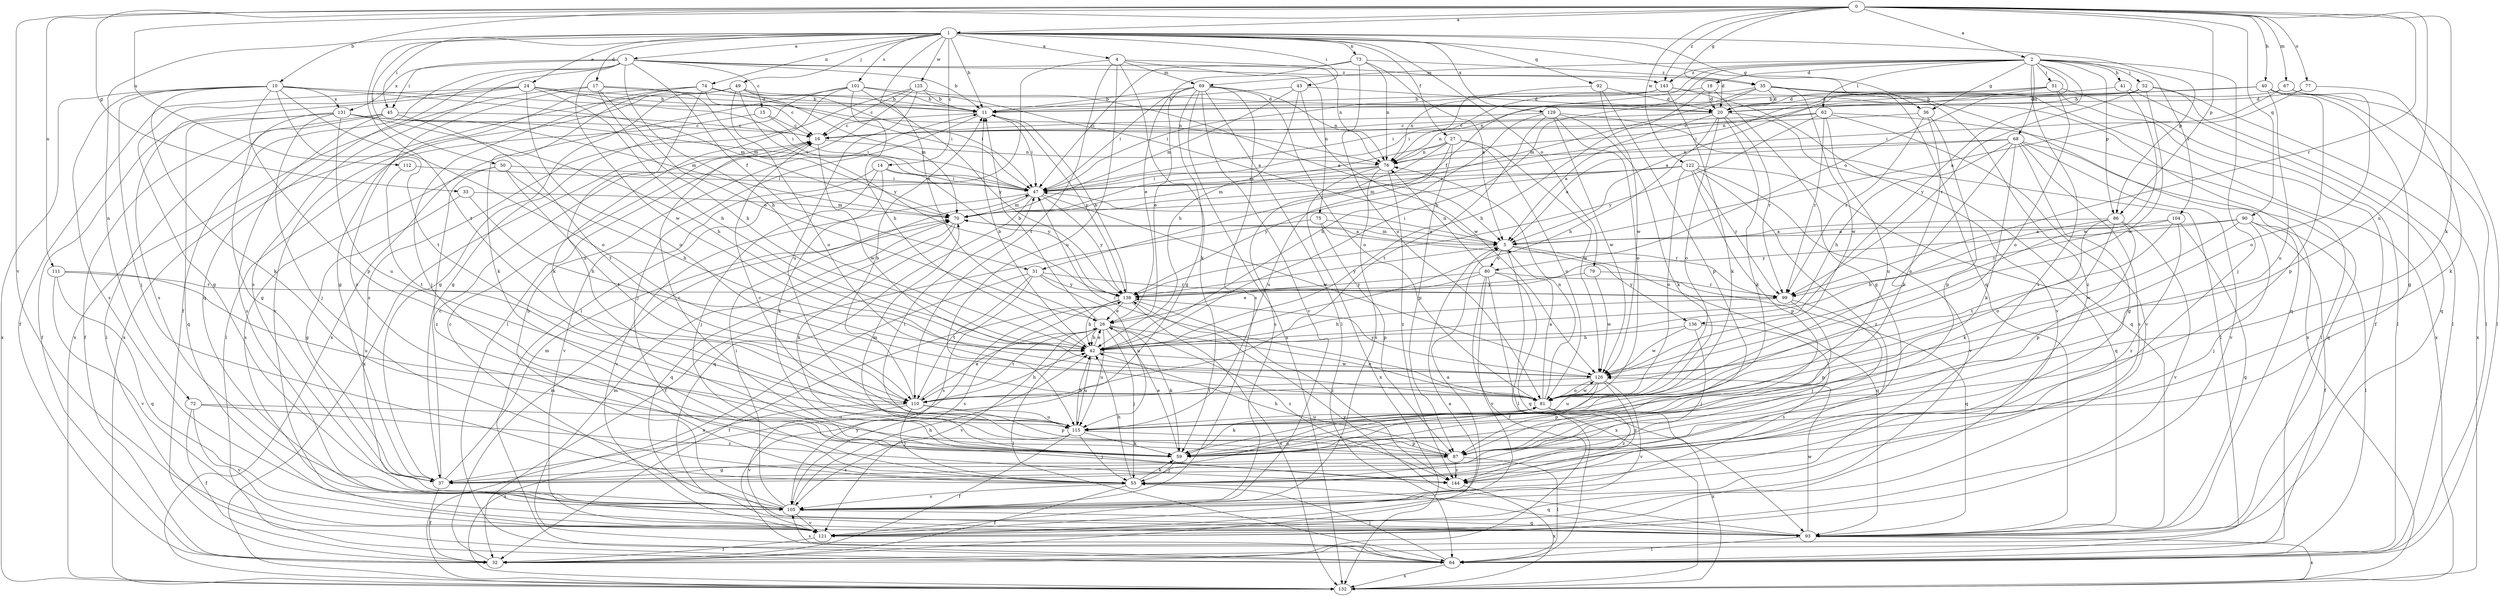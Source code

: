 strict digraph  {
0;
1;
2;
3;
4;
5;
10;
11;
14;
15;
16;
17;
18;
20;
24;
26;
27;
31;
32;
33;
35;
36;
37;
40;
41;
42;
43;
45;
47;
49;
50;
51;
52;
53;
59;
62;
64;
67;
68;
69;
70;
72;
73;
74;
75;
76;
77;
79;
80;
81;
86;
87;
90;
92;
93;
99;
101;
104;
105;
110;
111;
112;
115;
121;
122;
125;
126;
129;
131;
132;
136;
138;
143;
144;
0 -> 1  [label=a];
0 -> 2  [label=a];
0 -> 10  [label=b];
0 -> 33  [label=g];
0 -> 35  [label=g];
0 -> 40  [label=h];
0 -> 59  [label=k];
0 -> 67  [label=m];
0 -> 77  [label=o];
0 -> 86  [label=p];
0 -> 90  [label=q];
0 -> 99  [label=r];
0 -> 111  [label=u];
0 -> 112  [label=u];
0 -> 115  [label=u];
0 -> 121  [label=v];
0 -> 122  [label=w];
0 -> 143  [label=z];
1 -> 3  [label=a];
1 -> 4  [label=a];
1 -> 11  [label=b];
1 -> 14  [label=c];
1 -> 17  [label=d];
1 -> 24  [label=e];
1 -> 26  [label=e];
1 -> 27  [label=f];
1 -> 36  [label=g];
1 -> 43  [label=i];
1 -> 45  [label=i];
1 -> 49  [label=j];
1 -> 50  [label=j];
1 -> 72  [label=n];
1 -> 73  [label=n];
1 -> 74  [label=n];
1 -> 79  [label=o];
1 -> 86  [label=p];
1 -> 92  [label=q];
1 -> 93  [label=q];
1 -> 101  [label=s];
1 -> 110  [label=t];
1 -> 125  [label=w];
1 -> 129  [label=x];
2 -> 18  [label=d];
2 -> 31  [label=f];
2 -> 36  [label=g];
2 -> 41  [label=h];
2 -> 42  [label=h];
2 -> 51  [label=j];
2 -> 52  [label=j];
2 -> 53  [label=j];
2 -> 62  [label=l];
2 -> 68  [label=m];
2 -> 69  [label=m];
2 -> 80  [label=o];
2 -> 86  [label=p];
2 -> 104  [label=s];
2 -> 105  [label=s];
2 -> 136  [label=y];
2 -> 143  [label=z];
3 -> 11  [label=b];
3 -> 15  [label=c];
3 -> 20  [label=d];
3 -> 31  [label=f];
3 -> 32  [label=f];
3 -> 42  [label=h];
3 -> 45  [label=i];
3 -> 93  [label=q];
3 -> 105  [label=s];
3 -> 126  [label=w];
3 -> 131  [label=x];
3 -> 143  [label=z];
4 -> 59  [label=k];
4 -> 64  [label=l];
4 -> 69  [label=m];
4 -> 75  [label=n];
4 -> 76  [label=n];
4 -> 110  [label=t];
4 -> 115  [label=u];
5 -> 47  [label=i];
5 -> 64  [label=l];
5 -> 70  [label=m];
5 -> 80  [label=o];
5 -> 93  [label=q];
5 -> 136  [label=y];
5 -> 138  [label=y];
10 -> 47  [label=i];
10 -> 53  [label=j];
10 -> 59  [label=k];
10 -> 70  [label=m];
10 -> 81  [label=o];
10 -> 87  [label=p];
10 -> 105  [label=s];
10 -> 110  [label=t];
10 -> 131  [label=x];
10 -> 132  [label=x];
11 -> 16  [label=c];
11 -> 47  [label=i];
11 -> 53  [label=j];
11 -> 138  [label=y];
14 -> 47  [label=i];
14 -> 53  [label=j];
14 -> 59  [label=k];
14 -> 121  [label=v];
14 -> 138  [label=y];
15 -> 16  [label=c];
15 -> 47  [label=i];
15 -> 64  [label=l];
16 -> 76  [label=n];
16 -> 126  [label=w];
16 -> 132  [label=x];
17 -> 11  [label=b];
17 -> 26  [label=e];
17 -> 42  [label=h];
17 -> 70  [label=m];
17 -> 132  [label=x];
17 -> 144  [label=z];
18 -> 20  [label=d];
18 -> 37  [label=g];
18 -> 42  [label=h];
18 -> 47  [label=i];
20 -> 5  [label=a];
20 -> 16  [label=c];
20 -> 42  [label=h];
20 -> 59  [label=k];
20 -> 81  [label=o];
20 -> 93  [label=q];
20 -> 99  [label=r];
24 -> 11  [label=b];
24 -> 20  [label=d];
24 -> 32  [label=f];
24 -> 37  [label=g];
24 -> 42  [label=h];
24 -> 76  [label=n];
24 -> 81  [label=o];
24 -> 105  [label=s];
26 -> 11  [label=b];
26 -> 42  [label=h];
26 -> 53  [label=j];
26 -> 59  [label=k];
26 -> 64  [label=l];
26 -> 81  [label=o];
26 -> 110  [label=t];
26 -> 115  [label=u];
26 -> 121  [label=v];
26 -> 144  [label=z];
27 -> 70  [label=m];
27 -> 76  [label=n];
27 -> 81  [label=o];
27 -> 87  [label=p];
27 -> 105  [label=s];
27 -> 115  [label=u];
27 -> 126  [label=w];
31 -> 99  [label=r];
31 -> 105  [label=s];
31 -> 110  [label=t];
31 -> 115  [label=u];
31 -> 132  [label=x];
31 -> 138  [label=y];
32 -> 5  [label=a];
32 -> 70  [label=m];
33 -> 37  [label=g];
33 -> 42  [label=h];
33 -> 70  [label=m];
35 -> 20  [label=d];
35 -> 47  [label=i];
35 -> 70  [label=m];
35 -> 76  [label=n];
35 -> 93  [label=q];
35 -> 126  [label=w];
35 -> 132  [label=x];
35 -> 144  [label=z];
36 -> 16  [label=c];
36 -> 59  [label=k];
36 -> 87  [label=p];
36 -> 99  [label=r];
37 -> 16  [label=c];
37 -> 32  [label=f];
37 -> 70  [label=m];
37 -> 81  [label=o];
40 -> 11  [label=b];
40 -> 20  [label=d];
40 -> 37  [label=g];
40 -> 64  [label=l];
40 -> 87  [label=p];
40 -> 115  [label=u];
41 -> 11  [label=b];
41 -> 93  [label=q];
41 -> 126  [label=w];
42 -> 11  [label=b];
42 -> 26  [label=e];
42 -> 115  [label=u];
42 -> 126  [label=w];
43 -> 11  [label=b];
43 -> 20  [label=d];
43 -> 42  [label=h];
43 -> 70  [label=m];
43 -> 126  [label=w];
45 -> 16  [label=c];
45 -> 32  [label=f];
45 -> 64  [label=l];
45 -> 105  [label=s];
45 -> 110  [label=t];
47 -> 70  [label=m];
47 -> 93  [label=q];
47 -> 121  [label=v];
47 -> 126  [label=w];
47 -> 138  [label=y];
49 -> 20  [label=d];
49 -> 37  [label=g];
49 -> 47  [label=i];
49 -> 70  [label=m];
49 -> 81  [label=o];
49 -> 121  [label=v];
49 -> 132  [label=x];
49 -> 138  [label=y];
50 -> 42  [label=h];
50 -> 47  [label=i];
50 -> 105  [label=s];
50 -> 110  [label=t];
50 -> 144  [label=z];
51 -> 5  [label=a];
51 -> 20  [label=d];
51 -> 32  [label=f];
51 -> 47  [label=i];
51 -> 64  [label=l];
51 -> 81  [label=o];
52 -> 20  [label=d];
52 -> 64  [label=l];
52 -> 76  [label=n];
52 -> 99  [label=r];
52 -> 126  [label=w];
52 -> 132  [label=x];
53 -> 32  [label=f];
53 -> 42  [label=h];
53 -> 59  [label=k];
53 -> 93  [label=q];
53 -> 105  [label=s];
59 -> 16  [label=c];
59 -> 26  [label=e];
59 -> 53  [label=j];
59 -> 70  [label=m];
62 -> 16  [label=c];
62 -> 64  [label=l];
62 -> 76  [label=n];
62 -> 99  [label=r];
62 -> 115  [label=u];
62 -> 121  [label=v];
62 -> 138  [label=y];
64 -> 53  [label=j];
64 -> 70  [label=m];
64 -> 105  [label=s];
64 -> 132  [label=x];
64 -> 138  [label=y];
67 -> 11  [label=b];
67 -> 47  [label=i];
67 -> 64  [label=l];
67 -> 81  [label=o];
68 -> 5  [label=a];
68 -> 37  [label=g];
68 -> 42  [label=h];
68 -> 59  [label=k];
68 -> 76  [label=n];
68 -> 81  [label=o];
68 -> 93  [label=q];
68 -> 105  [label=s];
68 -> 121  [label=v];
69 -> 11  [label=b];
69 -> 26  [label=e];
69 -> 37  [label=g];
69 -> 47  [label=i];
69 -> 64  [label=l];
69 -> 76  [label=n];
69 -> 81  [label=o];
69 -> 105  [label=s];
69 -> 121  [label=v];
69 -> 132  [label=x];
70 -> 5  [label=a];
70 -> 59  [label=k];
70 -> 93  [label=q];
72 -> 32  [label=f];
72 -> 115  [label=u];
72 -> 121  [label=v];
72 -> 144  [label=z];
73 -> 5  [label=a];
73 -> 26  [label=e];
73 -> 47  [label=i];
73 -> 76  [label=n];
73 -> 81  [label=o];
73 -> 35  [label=z];
74 -> 11  [label=b];
74 -> 16  [label=c];
74 -> 37  [label=g];
74 -> 47  [label=i];
74 -> 53  [label=j];
74 -> 59  [label=k];
74 -> 115  [label=u];
75 -> 5  [label=a];
75 -> 32  [label=f];
75 -> 87  [label=p];
75 -> 99  [label=r];
76 -> 47  [label=i];
76 -> 70  [label=m];
76 -> 105  [label=s];
76 -> 132  [label=x];
76 -> 144  [label=z];
77 -> 5  [label=a];
77 -> 20  [label=d];
77 -> 59  [label=k];
79 -> 93  [label=q];
79 -> 126  [label=w];
79 -> 138  [label=y];
80 -> 26  [label=e];
80 -> 32  [label=f];
80 -> 76  [label=n];
80 -> 93  [label=q];
80 -> 99  [label=r];
80 -> 121  [label=v];
80 -> 132  [label=x];
80 -> 138  [label=y];
81 -> 5  [label=a];
81 -> 47  [label=i];
81 -> 59  [label=k];
81 -> 76  [label=n];
81 -> 115  [label=u];
81 -> 126  [label=w];
81 -> 132  [label=x];
81 -> 144  [label=z];
86 -> 5  [label=a];
86 -> 42  [label=h];
86 -> 59  [label=k];
86 -> 81  [label=o];
86 -> 87  [label=p];
86 -> 121  [label=v];
87 -> 16  [label=c];
87 -> 37  [label=g];
87 -> 42  [label=h];
87 -> 47  [label=i];
87 -> 64  [label=l];
87 -> 144  [label=z];
90 -> 5  [label=a];
90 -> 32  [label=f];
90 -> 53  [label=j];
90 -> 64  [label=l];
90 -> 126  [label=w];
90 -> 138  [label=y];
92 -> 20  [label=d];
92 -> 76  [label=n];
92 -> 87  [label=p];
92 -> 126  [label=w];
93 -> 64  [label=l];
93 -> 126  [label=w];
93 -> 132  [label=x];
93 -> 138  [label=y];
99 -> 42  [label=h];
99 -> 53  [label=j];
99 -> 87  [label=p];
101 -> 5  [label=a];
101 -> 11  [label=b];
101 -> 37  [label=g];
101 -> 42  [label=h];
101 -> 59  [label=k];
101 -> 132  [label=x];
101 -> 138  [label=y];
104 -> 5  [label=a];
104 -> 93  [label=q];
104 -> 99  [label=r];
104 -> 110  [label=t];
104 -> 144  [label=z];
105 -> 5  [label=a];
105 -> 11  [label=b];
105 -> 16  [label=c];
105 -> 42  [label=h];
105 -> 47  [label=i];
105 -> 93  [label=q];
105 -> 121  [label=v];
110 -> 11  [label=b];
110 -> 26  [label=e];
110 -> 42  [label=h];
110 -> 53  [label=j];
110 -> 87  [label=p];
110 -> 115  [label=u];
110 -> 121  [label=v];
110 -> 132  [label=x];
111 -> 93  [label=q];
111 -> 99  [label=r];
111 -> 115  [label=u];
111 -> 121  [label=v];
112 -> 47  [label=i];
112 -> 110  [label=t];
115 -> 32  [label=f];
115 -> 42  [label=h];
115 -> 53  [label=j];
115 -> 59  [label=k];
115 -> 87  [label=p];
115 -> 105  [label=s];
121 -> 32  [label=f];
122 -> 47  [label=i];
122 -> 70  [label=m];
122 -> 81  [label=o];
122 -> 87  [label=p];
122 -> 93  [label=q];
122 -> 99  [label=r];
122 -> 121  [label=v];
122 -> 138  [label=y];
122 -> 144  [label=z];
125 -> 5  [label=a];
125 -> 11  [label=b];
125 -> 16  [label=c];
125 -> 64  [label=l];
125 -> 105  [label=s];
125 -> 115  [label=u];
126 -> 81  [label=o];
126 -> 87  [label=p];
126 -> 110  [label=t];
126 -> 115  [label=u];
126 -> 121  [label=v];
126 -> 138  [label=y];
126 -> 144  [label=z];
129 -> 16  [label=c];
129 -> 42  [label=h];
129 -> 59  [label=k];
129 -> 64  [label=l];
129 -> 81  [label=o];
129 -> 110  [label=t];
129 -> 126  [label=w];
131 -> 16  [label=c];
131 -> 32  [label=f];
131 -> 37  [label=g];
131 -> 42  [label=h];
131 -> 47  [label=i];
131 -> 53  [label=j];
131 -> 70  [label=m];
131 -> 93  [label=q];
131 -> 115  [label=u];
136 -> 42  [label=h];
136 -> 53  [label=j];
136 -> 105  [label=s];
136 -> 126  [label=w];
138 -> 11  [label=b];
138 -> 26  [label=e];
138 -> 32  [label=f];
138 -> 42  [label=h];
138 -> 105  [label=s];
138 -> 132  [label=x];
138 -> 144  [label=z];
143 -> 11  [label=b];
143 -> 47  [label=i];
143 -> 59  [label=k];
143 -> 121  [label=v];
143 -> 132  [label=x];
144 -> 132  [label=x];
}
